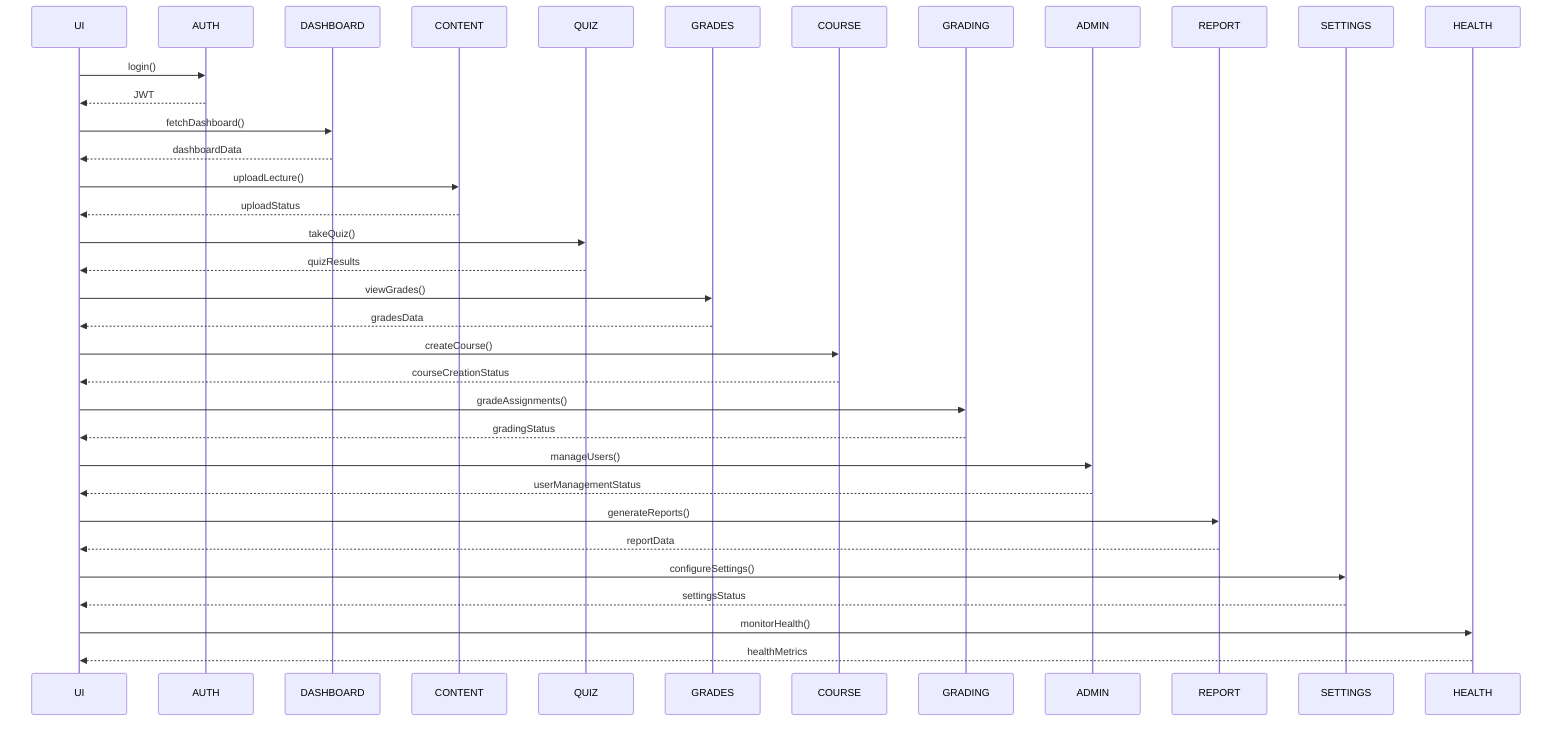 sequenceDiagram
    participant UI
    participant AUTH
    participant DASHBOARD
    participant CONTENT
    participant QUIZ
    participant GRADES
    participant COURSE
    participant GRADING
    participant ADMIN
    participant REPORT
    participant SETTINGS
    participant HEALTH

    UI->>AUTH: login()
    AUTH-->>UI: JWT
    UI->>DASHBOARD: fetchDashboard()
    DASHBOARD-->>UI: dashboardData
    UI->>CONTENT: uploadLecture()
    CONTENT-->>UI: uploadStatus
    UI->>QUIZ: takeQuiz()
    QUIZ-->>UI: quizResults
    UI->>GRADES: viewGrades()
    GRADES-->>UI: gradesData
    UI->>COURSE: createCourse()
    COURSE-->>UI: courseCreationStatus
    UI->>GRADING: gradeAssignments()
    GRADING-->>UI: gradingStatus
    UI->>ADMIN: manageUsers()
    ADMIN-->>UI: userManagementStatus
    UI->>REPORT: generateReports()
    REPORT-->>UI: reportData
    UI->>SETTINGS: configureSettings()
    SETTINGS-->>UI: settingsStatus
    UI->>HEALTH: monitorHealth()
    HEALTH-->>UI: healthMetrics